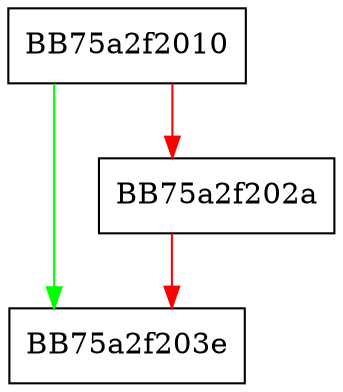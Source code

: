digraph _W_Getmonths {
  node [shape="box"];
  graph [splines=ortho];
  BB75a2f2010 -> BB75a2f203e [color="green"];
  BB75a2f2010 -> BB75a2f202a [color="red"];
  BB75a2f202a -> BB75a2f203e [color="red"];
}